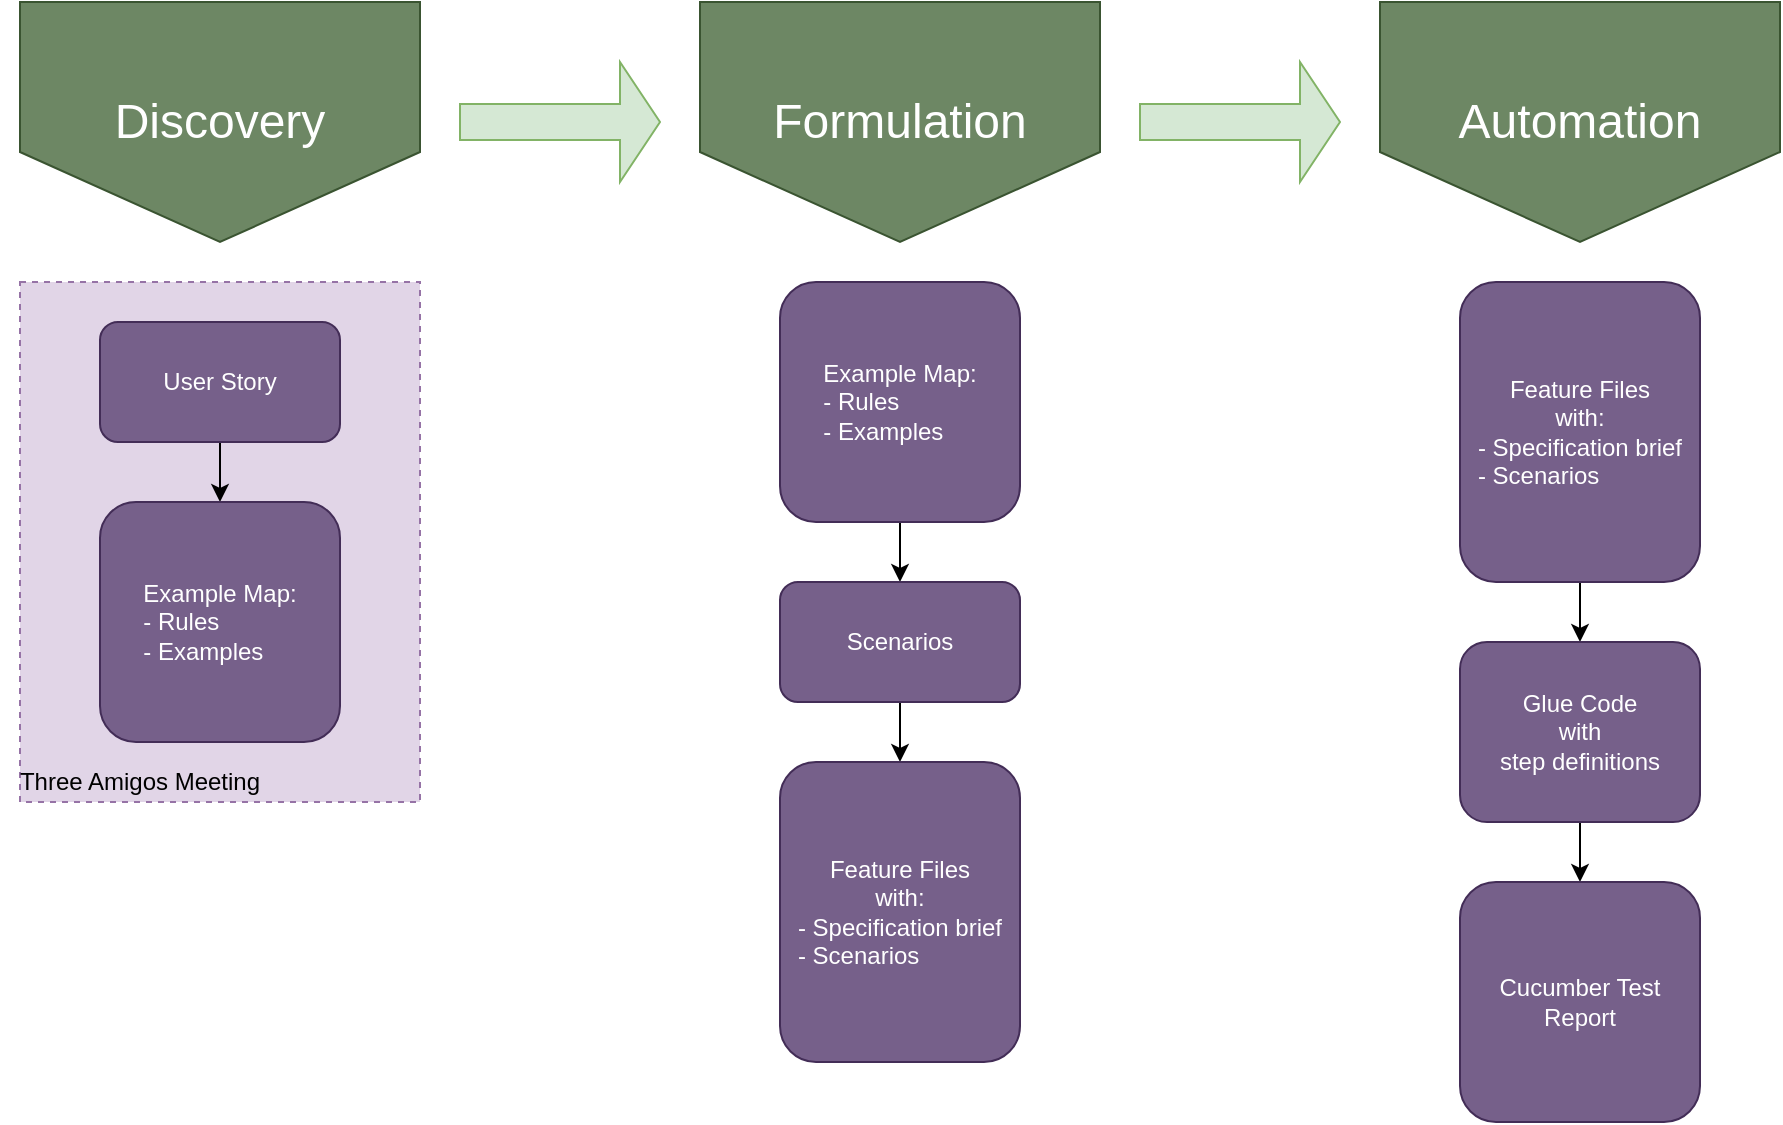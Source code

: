 <mxfile version="13.3.1" type="device"><diagram id="i-HS8rXImOPMk-hTUu1t" name="Page-1"><mxGraphModel dx="1024" dy="632" grid="1" gridSize="10" guides="1" tooltips="1" connect="1" arrows="1" fold="1" page="1" pageScale="1" pageWidth="827" pageHeight="1169" math="0" shadow="0"><root><mxCell id="0"/><mxCell id="1" parent="0"/><mxCell id="klI7XvZcwb9am2i2Ektv-1" value="&lt;font style=&quot;font-size: 24px&quot;&gt;Discovery&lt;/font&gt;" style="shape=offPageConnector;whiteSpace=wrap;html=1;fillColor=#6d8764;strokeColor=#3A5431;fontColor=#ffffff;" parent="1" vertex="1"><mxGeometry x="40" y="160" width="200" height="120" as="geometry"/></mxCell><mxCell id="klI7XvZcwb9am2i2Ektv-2" value="" style="shape=singleArrow;whiteSpace=wrap;html=1;fillColor=#d5e8d4;strokeColor=#82b366;" parent="1" vertex="1"><mxGeometry x="260" y="190" width="100" height="60" as="geometry"/></mxCell><mxCell id="klI7XvZcwb9am2i2Ektv-3" value="&lt;font style=&quot;font-size: 24px&quot;&gt;Formulation&lt;/font&gt;" style="shape=offPageConnector;whiteSpace=wrap;html=1;fillColor=#6d8764;strokeColor=#3A5431;fontColor=#ffffff;" parent="1" vertex="1"><mxGeometry x="380" y="160" width="200" height="120" as="geometry"/></mxCell><mxCell id="klI7XvZcwb9am2i2Ektv-4" value="" style="shape=singleArrow;whiteSpace=wrap;html=1;fillColor=#d5e8d4;strokeColor=#82b366;" parent="1" vertex="1"><mxGeometry x="600" y="190" width="100" height="60" as="geometry"/></mxCell><mxCell id="klI7XvZcwb9am2i2Ektv-5" value="&lt;font style=&quot;font-size: 24px&quot;&gt;Automation&lt;/font&gt;" style="shape=offPageConnector;whiteSpace=wrap;html=1;fillColor=#6d8764;strokeColor=#3A5431;fontColor=#ffffff;" parent="1" vertex="1"><mxGeometry x="720" y="160" width="200" height="120" as="geometry"/></mxCell><mxCell id="klI7XvZcwb9am2i2Ektv-6" value="" style="rounded=0;whiteSpace=wrap;html=1;dashed=1;fillColor=#e1d5e7;strokeColor=#9673a6;" parent="1" vertex="1"><mxGeometry x="40" y="300" width="200" height="260" as="geometry"/></mxCell><mxCell id="klI7XvZcwb9am2i2Ektv-7" value="Three Amigos Meeting" style="text;html=1;strokeColor=none;fillColor=none;align=center;verticalAlign=middle;whiteSpace=wrap;rounded=0;dashed=1;" parent="1" vertex="1"><mxGeometry x="30" y="540" width="140" height="20" as="geometry"/></mxCell><mxCell id="klI7XvZcwb9am2i2Ektv-11" style="edgeStyle=orthogonalEdgeStyle;rounded=0;orthogonalLoop=1;jettySize=auto;html=1;entryX=0.5;entryY=0;entryDx=0;entryDy=0;" parent="1" source="klI7XvZcwb9am2i2Ektv-8" target="klI7XvZcwb9am2i2Ektv-9" edge="1"><mxGeometry relative="1" as="geometry"/></mxCell><mxCell id="klI7XvZcwb9am2i2Ektv-8" value="User Story" style="rounded=1;whiteSpace=wrap;html=1;fillColor=#76608a;strokeColor=#432D57;fontColor=#ffffff;" parent="1" vertex="1"><mxGeometry x="80" y="320" width="120" height="60" as="geometry"/></mxCell><mxCell id="klI7XvZcwb9am2i2Ektv-9" value="Example Map:&lt;br&gt;&lt;div style=&quot;text-align: left&quot;&gt;&lt;span&gt;- Rules&lt;/span&gt;&lt;/div&gt;&lt;div style=&quot;text-align: left&quot;&gt;&lt;span&gt;- Examples&lt;/span&gt;&lt;/div&gt;" style="rounded=1;whiteSpace=wrap;html=1;fillColor=#76608a;strokeColor=#432D57;fontColor=#ffffff;" parent="1" vertex="1"><mxGeometry x="80" y="410" width="120" height="120" as="geometry"/></mxCell><mxCell id="klI7XvZcwb9am2i2Ektv-14" style="edgeStyle=orthogonalEdgeStyle;rounded=0;orthogonalLoop=1;jettySize=auto;html=1;entryX=0.5;entryY=0;entryDx=0;entryDy=0;" parent="1" source="klI7XvZcwb9am2i2Ektv-12" target="klI7XvZcwb9am2i2Ektv-13" edge="1"><mxGeometry relative="1" as="geometry"/></mxCell><mxCell id="klI7XvZcwb9am2i2Ektv-12" value="Example Map:&lt;br&gt;&lt;div style=&quot;text-align: left&quot;&gt;&lt;span&gt;- Rules&lt;/span&gt;&lt;/div&gt;&lt;div style=&quot;text-align: left&quot;&gt;&lt;span&gt;- Examples&lt;/span&gt;&lt;/div&gt;" style="rounded=1;whiteSpace=wrap;html=1;fillColor=#76608a;strokeColor=#432D57;fontColor=#ffffff;" parent="1" vertex="1"><mxGeometry x="420" y="300" width="120" height="120" as="geometry"/></mxCell><mxCell id="klI7XvZcwb9am2i2Ektv-16" style="edgeStyle=orthogonalEdgeStyle;rounded=0;orthogonalLoop=1;jettySize=auto;html=1;entryX=0.5;entryY=0;entryDx=0;entryDy=0;" parent="1" source="klI7XvZcwb9am2i2Ektv-13" target="klI7XvZcwb9am2i2Ektv-15" edge="1"><mxGeometry relative="1" as="geometry"/></mxCell><mxCell id="klI7XvZcwb9am2i2Ektv-13" value="Scenarios" style="rounded=1;whiteSpace=wrap;html=1;fillColor=#76608a;strokeColor=#432D57;fontColor=#ffffff;" parent="1" vertex="1"><mxGeometry x="420" y="450" width="120" height="60" as="geometry"/></mxCell><mxCell id="klI7XvZcwb9am2i2Ektv-15" value="Feature Files&lt;br&gt;with:&lt;br&gt;&lt;div style=&quot;text-align: left&quot;&gt;&lt;span&gt;- Specification brief&lt;/span&gt;&lt;/div&gt;&lt;div style=&quot;text-align: left&quot;&gt;&lt;span&gt;- Scenarios&lt;/span&gt;&lt;/div&gt;" style="rounded=1;whiteSpace=wrap;html=1;fillColor=#76608a;strokeColor=#432D57;fontColor=#ffffff;" parent="1" vertex="1"><mxGeometry x="420" y="540" width="120" height="150" as="geometry"/></mxCell><mxCell id="klI7XvZcwb9am2i2Ektv-19" style="edgeStyle=orthogonalEdgeStyle;rounded=0;orthogonalLoop=1;jettySize=auto;html=1;entryX=0.5;entryY=0;entryDx=0;entryDy=0;" parent="1" source="klI7XvZcwb9am2i2Ektv-17" target="klI7XvZcwb9am2i2Ektv-18" edge="1"><mxGeometry relative="1" as="geometry"/></mxCell><mxCell id="klI7XvZcwb9am2i2Ektv-17" value="Feature Files&lt;br&gt;with:&lt;br&gt;&lt;div style=&quot;text-align: left&quot;&gt;&lt;span&gt;- Specification brief&lt;/span&gt;&lt;/div&gt;&lt;div style=&quot;text-align: left&quot;&gt;&lt;span&gt;- Scenarios&lt;/span&gt;&lt;/div&gt;" style="rounded=1;whiteSpace=wrap;html=1;fillColor=#76608a;strokeColor=#432D57;fontColor=#ffffff;" parent="1" vertex="1"><mxGeometry x="760" y="300" width="120" height="150" as="geometry"/></mxCell><mxCell id="klI7XvZcwb9am2i2Ektv-21" style="edgeStyle=orthogonalEdgeStyle;rounded=0;orthogonalLoop=1;jettySize=auto;html=1;entryX=0.5;entryY=0;entryDx=0;entryDy=0;" parent="1" source="klI7XvZcwb9am2i2Ektv-18" target="klI7XvZcwb9am2i2Ektv-20" edge="1"><mxGeometry relative="1" as="geometry"/></mxCell><mxCell id="klI7XvZcwb9am2i2Ektv-18" value="Glue Code&lt;br&gt;with &lt;br&gt;step definitions" style="rounded=1;whiteSpace=wrap;html=1;fillColor=#76608a;strokeColor=#432D57;fontColor=#ffffff;" parent="1" vertex="1"><mxGeometry x="760" y="480" width="120" height="90" as="geometry"/></mxCell><mxCell id="klI7XvZcwb9am2i2Ektv-20" value="Cucumber Test Report" style="rounded=1;whiteSpace=wrap;html=1;fillColor=#76608a;strokeColor=#432D57;fontColor=#ffffff;" parent="1" vertex="1"><mxGeometry x="760" y="600" width="120" height="120" as="geometry"/></mxCell></root></mxGraphModel></diagram></mxfile>